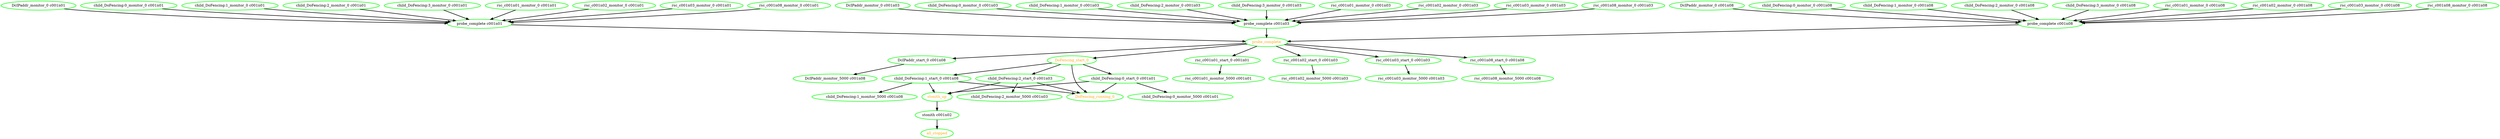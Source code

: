  digraph "g" {
"DcIPaddr_monitor_0 c001n01" -> "probe_complete c001n01" [ style = bold]
"DcIPaddr_monitor_0 c001n01" [ style=bold color="green" fontcolor="black" ]
"DcIPaddr_monitor_0 c001n03" -> "probe_complete c001n03" [ style = bold]
"DcIPaddr_monitor_0 c001n03" [ style=bold color="green" fontcolor="black" ]
"DcIPaddr_monitor_0 c001n08" -> "probe_complete c001n08" [ style = bold]
"DcIPaddr_monitor_0 c001n08" [ style=bold color="green" fontcolor="black" ]
"DcIPaddr_monitor_5000 c001n08" [ style=bold color="green" fontcolor="black" ]
"DcIPaddr_start_0 c001n08" -> "DcIPaddr_monitor_5000 c001n08" [ style = bold]
"DcIPaddr_start_0 c001n08" [ style=bold color="green" fontcolor="black" ]
"DoFencing_running_0" [ style=bold color="green" fontcolor="orange" ]
"DoFencing_start_0" -> "DoFencing_running_0" [ style = bold]
"DoFencing_start_0" -> "child_DoFencing:0_start_0 c001n01" [ style = bold]
"DoFencing_start_0" -> "child_DoFencing:1_start_0 c001n08" [ style = bold]
"DoFencing_start_0" -> "child_DoFencing:2_start_0 c001n03" [ style = bold]
"DoFencing_start_0" [ style=bold color="green" fontcolor="orange" ]
"all_stopped" [ style=bold color="green" fontcolor="orange"  ]
"child_DoFencing:0_monitor_0 c001n01" -> "probe_complete c001n01" [ style = bold]
"child_DoFencing:0_monitor_0 c001n01" [ style=bold color="green" fontcolor="black" ]
"child_DoFencing:0_monitor_0 c001n03" -> "probe_complete c001n03" [ style = bold]
"child_DoFencing:0_monitor_0 c001n03" [ style=bold color="green" fontcolor="black" ]
"child_DoFencing:0_monitor_0 c001n08" -> "probe_complete c001n08" [ style = bold]
"child_DoFencing:0_monitor_0 c001n08" [ style=bold color="green" fontcolor="black" ]
"child_DoFencing:0_monitor_5000 c001n01" [ style=bold color="green" fontcolor="black" ]
"child_DoFencing:0_start_0 c001n01" -> "DoFencing_running_0" [ style = bold]
"child_DoFencing:0_start_0 c001n01" -> "child_DoFencing:0_monitor_5000 c001n01" [ style = bold]
"child_DoFencing:0_start_0 c001n01" -> "stonith_up" [ style = bold]
"child_DoFencing:0_start_0 c001n01" [ style=bold color="green" fontcolor="black" ]
"child_DoFencing:1_monitor_0 c001n01" -> "probe_complete c001n01" [ style = bold]
"child_DoFencing:1_monitor_0 c001n01" [ style=bold color="green" fontcolor="black" ]
"child_DoFencing:1_monitor_0 c001n03" -> "probe_complete c001n03" [ style = bold]
"child_DoFencing:1_monitor_0 c001n03" [ style=bold color="green" fontcolor="black" ]
"child_DoFencing:1_monitor_0 c001n08" -> "probe_complete c001n08" [ style = bold]
"child_DoFencing:1_monitor_0 c001n08" [ style=bold color="green" fontcolor="black" ]
"child_DoFencing:1_monitor_5000 c001n08" [ style=bold color="green" fontcolor="black" ]
"child_DoFencing:1_start_0 c001n08" -> "DoFencing_running_0" [ style = bold]
"child_DoFencing:1_start_0 c001n08" -> "child_DoFencing:1_monitor_5000 c001n08" [ style = bold]
"child_DoFencing:1_start_0 c001n08" -> "stonith_up" [ style = bold]
"child_DoFencing:1_start_0 c001n08" [ style=bold color="green" fontcolor="black" ]
"child_DoFencing:2_monitor_0 c001n01" -> "probe_complete c001n01" [ style = bold]
"child_DoFencing:2_monitor_0 c001n01" [ style=bold color="green" fontcolor="black" ]
"child_DoFencing:2_monitor_0 c001n03" -> "probe_complete c001n03" [ style = bold]
"child_DoFencing:2_monitor_0 c001n03" [ style=bold color="green" fontcolor="black" ]
"child_DoFencing:2_monitor_0 c001n08" -> "probe_complete c001n08" [ style = bold]
"child_DoFencing:2_monitor_0 c001n08" [ style=bold color="green" fontcolor="black" ]
"child_DoFencing:2_monitor_5000 c001n03" [ style=bold color="green" fontcolor="black" ]
"child_DoFencing:2_start_0 c001n03" -> "DoFencing_running_0" [ style = bold]
"child_DoFencing:2_start_0 c001n03" -> "child_DoFencing:2_monitor_5000 c001n03" [ style = bold]
"child_DoFencing:2_start_0 c001n03" -> "stonith_up" [ style = bold]
"child_DoFencing:2_start_0 c001n03" [ style=bold color="green" fontcolor="black" ]
"child_DoFencing:3_monitor_0 c001n01" -> "probe_complete c001n01" [ style = bold]
"child_DoFencing:3_monitor_0 c001n01" [ style=bold color="green" fontcolor="black" ]
"child_DoFencing:3_monitor_0 c001n03" -> "probe_complete c001n03" [ style = bold]
"child_DoFencing:3_monitor_0 c001n03" [ style=bold color="green" fontcolor="black" ]
"child_DoFencing:3_monitor_0 c001n08" -> "probe_complete c001n08" [ style = bold]
"child_DoFencing:3_monitor_0 c001n08" [ style=bold color="green" fontcolor="black" ]
"probe_complete c001n01" -> "probe_complete" [ style = bold]
"probe_complete c001n01" [ style=bold color="green" fontcolor="black" ]
"probe_complete c001n03" -> "probe_complete" [ style = bold]
"probe_complete c001n03" [ style=bold color="green" fontcolor="black" ]
"probe_complete c001n08" -> "probe_complete" [ style = bold]
"probe_complete c001n08" [ style=bold color="green" fontcolor="black" ]
"probe_complete" -> "DcIPaddr_start_0 c001n08" [ style = bold]
"probe_complete" -> "DoFencing_start_0" [ style = bold]
"probe_complete" -> "rsc_c001n01_start_0 c001n01" [ style = bold]
"probe_complete" -> "rsc_c001n02_start_0 c001n03" [ style = bold]
"probe_complete" -> "rsc_c001n03_start_0 c001n03" [ style = bold]
"probe_complete" -> "rsc_c001n08_start_0 c001n08" [ style = bold]
"probe_complete" [ style=bold color="green" fontcolor="orange" ]
"rsc_c001n01_monitor_0 c001n01" -> "probe_complete c001n01" [ style = bold]
"rsc_c001n01_monitor_0 c001n01" [ style=bold color="green" fontcolor="black" ]
"rsc_c001n01_monitor_0 c001n03" -> "probe_complete c001n03" [ style = bold]
"rsc_c001n01_monitor_0 c001n03" [ style=bold color="green" fontcolor="black" ]
"rsc_c001n01_monitor_0 c001n08" -> "probe_complete c001n08" [ style = bold]
"rsc_c001n01_monitor_0 c001n08" [ style=bold color="green" fontcolor="black" ]
"rsc_c001n01_monitor_5000 c001n01" [ style=bold color="green" fontcolor="black" ]
"rsc_c001n01_start_0 c001n01" -> "rsc_c001n01_monitor_5000 c001n01" [ style = bold]
"rsc_c001n01_start_0 c001n01" [ style=bold color="green" fontcolor="black" ]
"rsc_c001n02_monitor_0 c001n01" -> "probe_complete c001n01" [ style = bold]
"rsc_c001n02_monitor_0 c001n01" [ style=bold color="green" fontcolor="black" ]
"rsc_c001n02_monitor_0 c001n03" -> "probe_complete c001n03" [ style = bold]
"rsc_c001n02_monitor_0 c001n03" [ style=bold color="green" fontcolor="black" ]
"rsc_c001n02_monitor_0 c001n08" -> "probe_complete c001n08" [ style = bold]
"rsc_c001n02_monitor_0 c001n08" [ style=bold color="green" fontcolor="black" ]
"rsc_c001n02_monitor_5000 c001n03" [ style=bold color="green" fontcolor="black" ]
"rsc_c001n02_start_0 c001n03" -> "rsc_c001n02_monitor_5000 c001n03" [ style = bold]
"rsc_c001n02_start_0 c001n03" [ style=bold color="green" fontcolor="black" ]
"rsc_c001n03_monitor_0 c001n01" -> "probe_complete c001n01" [ style = bold]
"rsc_c001n03_monitor_0 c001n01" [ style=bold color="green" fontcolor="black" ]
"rsc_c001n03_monitor_0 c001n03" -> "probe_complete c001n03" [ style = bold]
"rsc_c001n03_monitor_0 c001n03" [ style=bold color="green" fontcolor="black" ]
"rsc_c001n03_monitor_0 c001n08" -> "probe_complete c001n08" [ style = bold]
"rsc_c001n03_monitor_0 c001n08" [ style=bold color="green" fontcolor="black" ]
"rsc_c001n03_monitor_5000 c001n03" [ style=bold color="green" fontcolor="black" ]
"rsc_c001n03_start_0 c001n03" -> "rsc_c001n03_monitor_5000 c001n03" [ style = bold]
"rsc_c001n03_start_0 c001n03" [ style=bold color="green" fontcolor="black" ]
"rsc_c001n08_monitor_0 c001n01" -> "probe_complete c001n01" [ style = bold]
"rsc_c001n08_monitor_0 c001n01" [ style=bold color="green" fontcolor="black" ]
"rsc_c001n08_monitor_0 c001n03" -> "probe_complete c001n03" [ style = bold]
"rsc_c001n08_monitor_0 c001n03" [ style=bold color="green" fontcolor="black" ]
"rsc_c001n08_monitor_0 c001n08" -> "probe_complete c001n08" [ style = bold]
"rsc_c001n08_monitor_0 c001n08" [ style=bold color="green" fontcolor="black" ]
"rsc_c001n08_monitor_5000 c001n08" [ style=bold color="green" fontcolor="black" ]
"rsc_c001n08_start_0 c001n08" -> "rsc_c001n08_monitor_5000 c001n08" [ style = bold]
"rsc_c001n08_start_0 c001n08" [ style=bold color="green" fontcolor="black" ]
"stonith c001n02" -> "all_stopped" [ style = bold]
"stonith c001n02" [ style=bold color="green" fontcolor="black" ]
"stonith_up" -> "stonith c001n02" [ style = bold]
"stonith_up" [ style=bold color="green" fontcolor="orange"  ]
}
